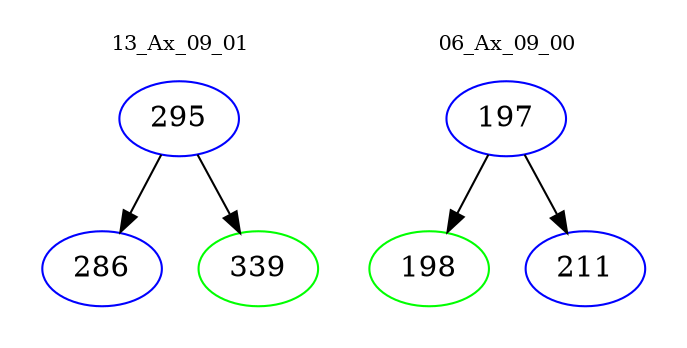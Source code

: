 digraph{
subgraph cluster_0 {
color = white
label = "13_Ax_09_01";
fontsize=10;
T0_295 [label="295", color="blue"]
T0_295 -> T0_286 [color="black"]
T0_286 [label="286", color="blue"]
T0_295 -> T0_339 [color="black"]
T0_339 [label="339", color="green"]
}
subgraph cluster_1 {
color = white
label = "06_Ax_09_00";
fontsize=10;
T1_197 [label="197", color="blue"]
T1_197 -> T1_198 [color="black"]
T1_198 [label="198", color="green"]
T1_197 -> T1_211 [color="black"]
T1_211 [label="211", color="blue"]
}
}
